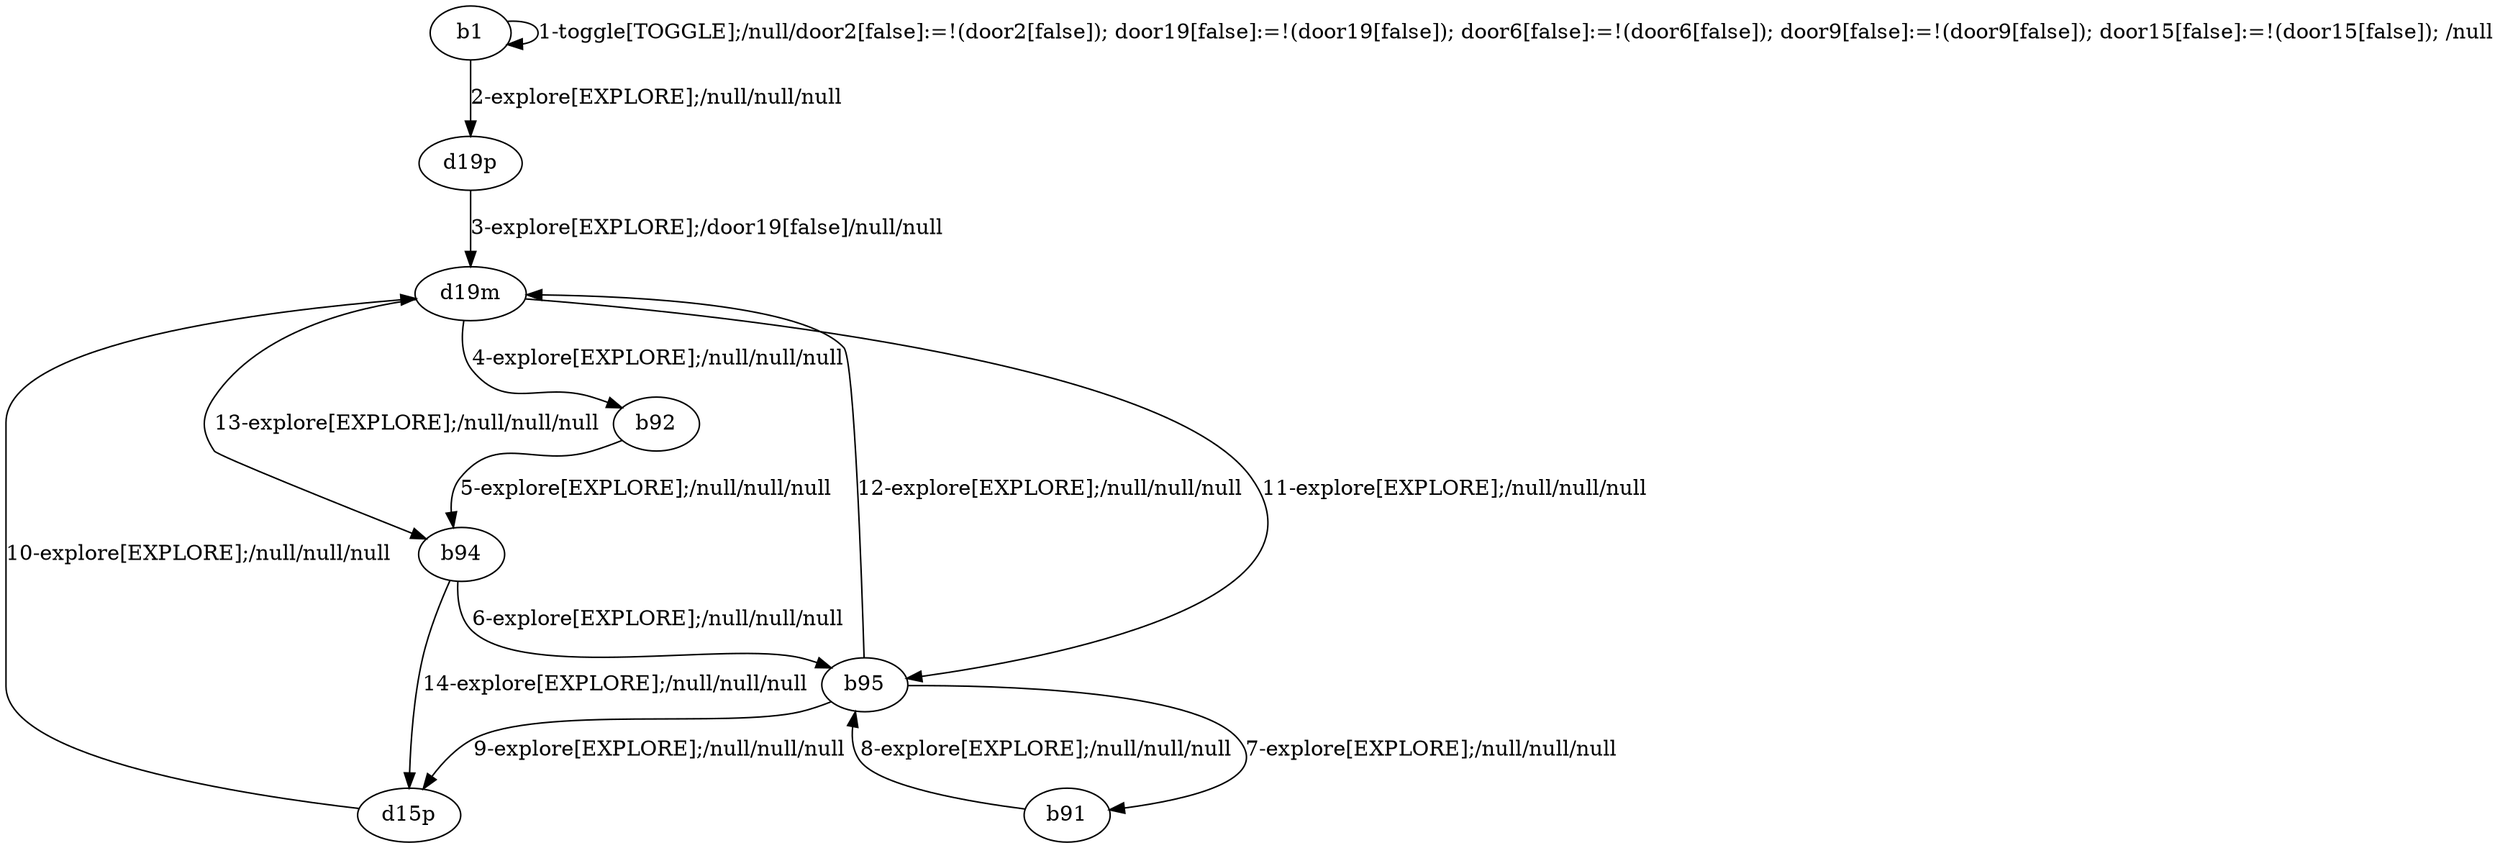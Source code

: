 # Total number of goals covered by this test: 6
# b94 --> d15p
# b91 --> b95
# b95 --> d15p
# d19m --> b95
# d19m --> b94
# b95 --> b91

digraph g {
"b1" -> "b1" [label = "1-toggle[TOGGLE];/null/door2[false]:=!(door2[false]); door19[false]:=!(door19[false]); door6[false]:=!(door6[false]); door9[false]:=!(door9[false]); door15[false]:=!(door15[false]); /null"];
"b1" -> "d19p" [label = "2-explore[EXPLORE];/null/null/null"];
"d19p" -> "d19m" [label = "3-explore[EXPLORE];/door19[false]/null/null"];
"d19m" -> "b92" [label = "4-explore[EXPLORE];/null/null/null"];
"b92" -> "b94" [label = "5-explore[EXPLORE];/null/null/null"];
"b94" -> "b95" [label = "6-explore[EXPLORE];/null/null/null"];
"b95" -> "b91" [label = "7-explore[EXPLORE];/null/null/null"];
"b91" -> "b95" [label = "8-explore[EXPLORE];/null/null/null"];
"b95" -> "d15p" [label = "9-explore[EXPLORE];/null/null/null"];
"d15p" -> "d19m" [label = "10-explore[EXPLORE];/null/null/null"];
"d19m" -> "b95" [label = "11-explore[EXPLORE];/null/null/null"];
"b95" -> "d19m" [label = "12-explore[EXPLORE];/null/null/null"];
"d19m" -> "b94" [label = "13-explore[EXPLORE];/null/null/null"];
"b94" -> "d15p" [label = "14-explore[EXPLORE];/null/null/null"];
}